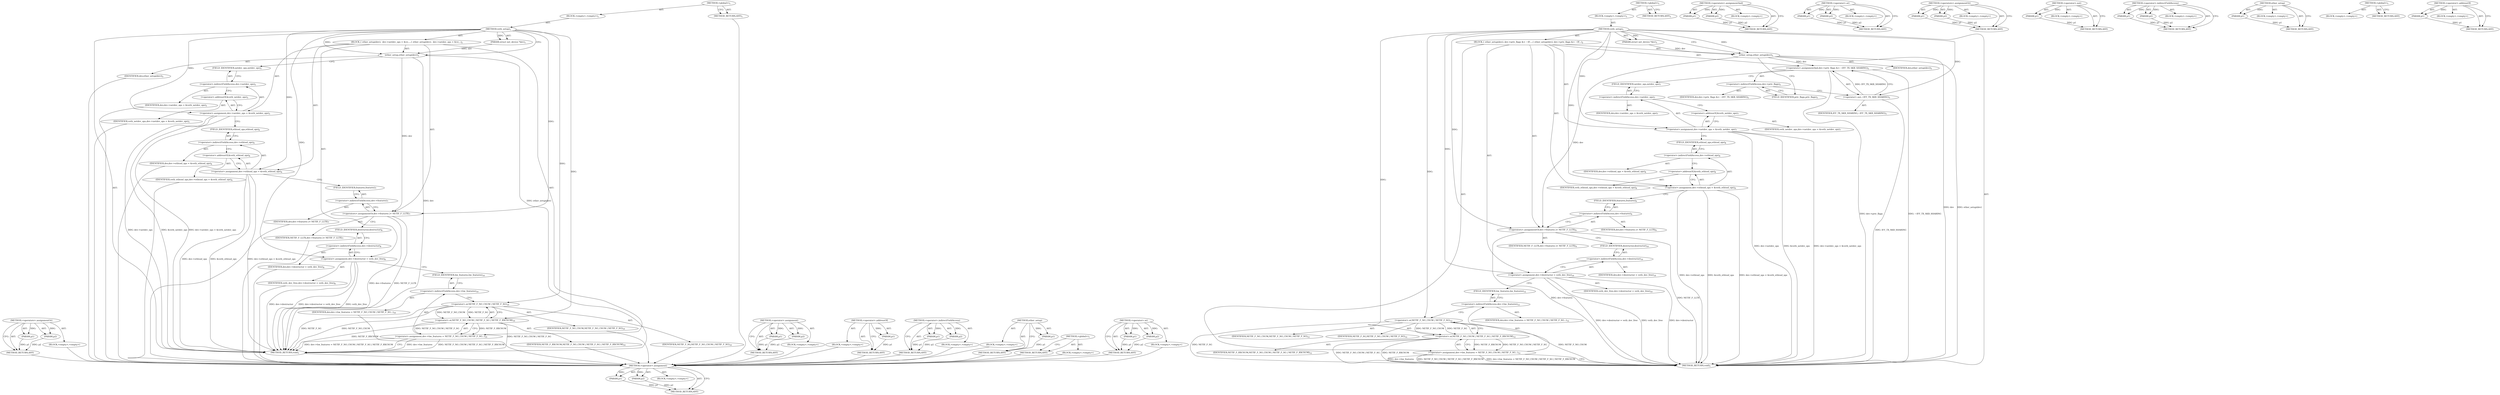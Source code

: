 digraph "&lt;operator&gt;.addressOf" {
vulnerable_79 [label=<(METHOD,&lt;operators&gt;.assignmentOr)>];
vulnerable_80 [label=<(PARAM,p1)>];
vulnerable_81 [label=<(PARAM,p2)>];
vulnerable_82 [label=<(BLOCK,&lt;empty&gt;,&lt;empty&gt;)>];
vulnerable_83 [label=<(METHOD_RETURN,ANY)>];
vulnerable_6 [label=<(METHOD,&lt;global&gt;)<SUB>1</SUB>>];
vulnerable_7 [label=<(BLOCK,&lt;empty&gt;,&lt;empty&gt;)<SUB>1</SUB>>];
vulnerable_8 [label=<(METHOD,veth_setup)<SUB>1</SUB>>];
vulnerable_9 [label=<(PARAM,struct net_device *dev)<SUB>1</SUB>>];
vulnerable_10 [label=<(BLOCK,{
 	ether_setup(dev);
 
 	dev-&gt;netdev_ops = &amp;ve...,{
 	ether_setup(dev);
 
 	dev-&gt;netdev_ops = &amp;ve...)<SUB>2</SUB>>];
vulnerable_11 [label=<(ether_setup,ether_setup(dev))<SUB>3</SUB>>];
vulnerable_12 [label=<(IDENTIFIER,dev,ether_setup(dev))<SUB>3</SUB>>];
vulnerable_13 [label=<(&lt;operator&gt;.assignment,dev-&gt;netdev_ops = &amp;veth_netdev_ops)<SUB>5</SUB>>];
vulnerable_14 [label=<(&lt;operator&gt;.indirectFieldAccess,dev-&gt;netdev_ops)<SUB>5</SUB>>];
vulnerable_15 [label=<(IDENTIFIER,dev,dev-&gt;netdev_ops = &amp;veth_netdev_ops)<SUB>5</SUB>>];
vulnerable_16 [label=<(FIELD_IDENTIFIER,netdev_ops,netdev_ops)<SUB>5</SUB>>];
vulnerable_17 [label=<(&lt;operator&gt;.addressOf,&amp;veth_netdev_ops)<SUB>5</SUB>>];
vulnerable_18 [label=<(IDENTIFIER,veth_netdev_ops,dev-&gt;netdev_ops = &amp;veth_netdev_ops)<SUB>5</SUB>>];
vulnerable_19 [label=<(&lt;operator&gt;.assignment,dev-&gt;ethtool_ops = &amp;veth_ethtool_ops)<SUB>6</SUB>>];
vulnerable_20 [label=<(&lt;operator&gt;.indirectFieldAccess,dev-&gt;ethtool_ops)<SUB>6</SUB>>];
vulnerable_21 [label=<(IDENTIFIER,dev,dev-&gt;ethtool_ops = &amp;veth_ethtool_ops)<SUB>6</SUB>>];
vulnerable_22 [label=<(FIELD_IDENTIFIER,ethtool_ops,ethtool_ops)<SUB>6</SUB>>];
vulnerable_23 [label=<(&lt;operator&gt;.addressOf,&amp;veth_ethtool_ops)<SUB>6</SUB>>];
vulnerable_24 [label=<(IDENTIFIER,veth_ethtool_ops,dev-&gt;ethtool_ops = &amp;veth_ethtool_ops)<SUB>6</SUB>>];
vulnerable_25 [label=<(&lt;operators&gt;.assignmentOr,dev-&gt;features |= NETIF_F_LLTX)<SUB>7</SUB>>];
vulnerable_26 [label=<(&lt;operator&gt;.indirectFieldAccess,dev-&gt;features)<SUB>7</SUB>>];
vulnerable_27 [label=<(IDENTIFIER,dev,dev-&gt;features |= NETIF_F_LLTX)<SUB>7</SUB>>];
vulnerable_28 [label=<(FIELD_IDENTIFIER,features,features)<SUB>7</SUB>>];
vulnerable_29 [label=<(IDENTIFIER,NETIF_F_LLTX,dev-&gt;features |= NETIF_F_LLTX)<SUB>7</SUB>>];
vulnerable_30 [label=<(&lt;operator&gt;.assignment,dev-&gt;destructor = veth_dev_free)<SUB>8</SUB>>];
vulnerable_31 [label=<(&lt;operator&gt;.indirectFieldAccess,dev-&gt;destructor)<SUB>8</SUB>>];
vulnerable_32 [label=<(IDENTIFIER,dev,dev-&gt;destructor = veth_dev_free)<SUB>8</SUB>>];
vulnerable_33 [label=<(FIELD_IDENTIFIER,destructor,destructor)<SUB>8</SUB>>];
vulnerable_34 [label=<(IDENTIFIER,veth_dev_free,dev-&gt;destructor = veth_dev_free)<SUB>8</SUB>>];
vulnerable_35 [label=<(&lt;operator&gt;.assignment,dev-&gt;hw_features = NETIF_F_NO_CSUM | NETIF_F_SG...)<SUB>10</SUB>>];
vulnerable_36 [label=<(&lt;operator&gt;.indirectFieldAccess,dev-&gt;hw_features)<SUB>10</SUB>>];
vulnerable_37 [label=<(IDENTIFIER,dev,dev-&gt;hw_features = NETIF_F_NO_CSUM | NETIF_F_SG...)<SUB>10</SUB>>];
vulnerable_38 [label=<(FIELD_IDENTIFIER,hw_features,hw_features)<SUB>10</SUB>>];
vulnerable_39 [label=<(&lt;operator&gt;.or,NETIF_F_NO_CSUM | NETIF_F_SG | NETIF_F_RXCSUM)<SUB>10</SUB>>];
vulnerable_40 [label=<(&lt;operator&gt;.or,NETIF_F_NO_CSUM | NETIF_F_SG)<SUB>10</SUB>>];
vulnerable_41 [label=<(IDENTIFIER,NETIF_F_NO_CSUM,NETIF_F_NO_CSUM | NETIF_F_SG)<SUB>10</SUB>>];
vulnerable_42 [label=<(IDENTIFIER,NETIF_F_SG,NETIF_F_NO_CSUM | NETIF_F_SG)<SUB>10</SUB>>];
vulnerable_43 [label=<(IDENTIFIER,NETIF_F_RXCSUM,NETIF_F_NO_CSUM | NETIF_F_SG | NETIF_F_RXCSUM)<SUB>10</SUB>>];
vulnerable_44 [label=<(METHOD_RETURN,void)<SUB>1</SUB>>];
vulnerable_46 [label=<(METHOD_RETURN,ANY)<SUB>1</SUB>>];
vulnerable_65 [label=<(METHOD,&lt;operator&gt;.assignment)>];
vulnerable_66 [label=<(PARAM,p1)>];
vulnerable_67 [label=<(PARAM,p2)>];
vulnerable_68 [label=<(BLOCK,&lt;empty&gt;,&lt;empty&gt;)>];
vulnerable_69 [label=<(METHOD_RETURN,ANY)>];
vulnerable_75 [label=<(METHOD,&lt;operator&gt;.addressOf)>];
vulnerable_76 [label=<(PARAM,p1)>];
vulnerable_77 [label=<(BLOCK,&lt;empty&gt;,&lt;empty&gt;)>];
vulnerable_78 [label=<(METHOD_RETURN,ANY)>];
vulnerable_70 [label=<(METHOD,&lt;operator&gt;.indirectFieldAccess)>];
vulnerable_71 [label=<(PARAM,p1)>];
vulnerable_72 [label=<(PARAM,p2)>];
vulnerable_73 [label=<(BLOCK,&lt;empty&gt;,&lt;empty&gt;)>];
vulnerable_74 [label=<(METHOD_RETURN,ANY)>];
vulnerable_61 [label=<(METHOD,ether_setup)>];
vulnerable_62 [label=<(PARAM,p1)>];
vulnerable_63 [label=<(BLOCK,&lt;empty&gt;,&lt;empty&gt;)>];
vulnerable_64 [label=<(METHOD_RETURN,ANY)>];
vulnerable_55 [label=<(METHOD,&lt;global&gt;)<SUB>1</SUB>>];
vulnerable_56 [label=<(BLOCK,&lt;empty&gt;,&lt;empty&gt;)>];
vulnerable_57 [label=<(METHOD_RETURN,ANY)>];
vulnerable_84 [label=<(METHOD,&lt;operator&gt;.or)>];
vulnerable_85 [label=<(PARAM,p1)>];
vulnerable_86 [label=<(PARAM,p2)>];
vulnerable_87 [label=<(BLOCK,&lt;empty&gt;,&lt;empty&gt;)>];
vulnerable_88 [label=<(METHOD_RETURN,ANY)>];
fixed_85 [label=<(METHOD,&lt;operator&gt;.assignment)>];
fixed_86 [label=<(PARAM,p1)>];
fixed_87 [label=<(PARAM,p2)>];
fixed_88 [label=<(BLOCK,&lt;empty&gt;,&lt;empty&gt;)>];
fixed_89 [label=<(METHOD_RETURN,ANY)>];
fixed_6 [label=<(METHOD,&lt;global&gt;)<SUB>1</SUB>>];
fixed_7 [label=<(BLOCK,&lt;empty&gt;,&lt;empty&gt;)<SUB>1</SUB>>];
fixed_8 [label=<(METHOD,veth_setup)<SUB>1</SUB>>];
fixed_9 [label=<(PARAM,struct net_device *dev)<SUB>1</SUB>>];
fixed_10 [label=<(BLOCK,{
 	ether_setup(dev);
 
	dev-&gt;priv_flags &amp;= ~IF...,{
 	ether_setup(dev);
 
	dev-&gt;priv_flags &amp;= ~IF...)<SUB>2</SUB>>];
fixed_11 [label=<(ether_setup,ether_setup(dev))<SUB>3</SUB>>];
fixed_12 [label=<(IDENTIFIER,dev,ether_setup(dev))<SUB>3</SUB>>];
fixed_13 [label=<(&lt;operators&gt;.assignmentAnd,dev-&gt;priv_flags &amp;= ~IFF_TX_SKB_SHARING)<SUB>5</SUB>>];
fixed_14 [label=<(&lt;operator&gt;.indirectFieldAccess,dev-&gt;priv_flags)<SUB>5</SUB>>];
fixed_15 [label=<(IDENTIFIER,dev,dev-&gt;priv_flags &amp;= ~IFF_TX_SKB_SHARING)<SUB>5</SUB>>];
fixed_16 [label=<(FIELD_IDENTIFIER,priv_flags,priv_flags)<SUB>5</SUB>>];
fixed_17 [label=<(&lt;operator&gt;.not,~IFF_TX_SKB_SHARING)<SUB>5</SUB>>];
fixed_18 [label=<(IDENTIFIER,IFF_TX_SKB_SHARING,~IFF_TX_SKB_SHARING)<SUB>5</SUB>>];
fixed_19 [label=<(&lt;operator&gt;.assignment,dev-&gt;netdev_ops = &amp;veth_netdev_ops)<SUB>7</SUB>>];
fixed_20 [label=<(&lt;operator&gt;.indirectFieldAccess,dev-&gt;netdev_ops)<SUB>7</SUB>>];
fixed_21 [label=<(IDENTIFIER,dev,dev-&gt;netdev_ops = &amp;veth_netdev_ops)<SUB>7</SUB>>];
fixed_22 [label=<(FIELD_IDENTIFIER,netdev_ops,netdev_ops)<SUB>7</SUB>>];
fixed_23 [label=<(&lt;operator&gt;.addressOf,&amp;veth_netdev_ops)<SUB>7</SUB>>];
fixed_24 [label=<(IDENTIFIER,veth_netdev_ops,dev-&gt;netdev_ops = &amp;veth_netdev_ops)<SUB>7</SUB>>];
fixed_25 [label=<(&lt;operator&gt;.assignment,dev-&gt;ethtool_ops = &amp;veth_ethtool_ops)<SUB>8</SUB>>];
fixed_26 [label=<(&lt;operator&gt;.indirectFieldAccess,dev-&gt;ethtool_ops)<SUB>8</SUB>>];
fixed_27 [label=<(IDENTIFIER,dev,dev-&gt;ethtool_ops = &amp;veth_ethtool_ops)<SUB>8</SUB>>];
fixed_28 [label=<(FIELD_IDENTIFIER,ethtool_ops,ethtool_ops)<SUB>8</SUB>>];
fixed_29 [label=<(&lt;operator&gt;.addressOf,&amp;veth_ethtool_ops)<SUB>8</SUB>>];
fixed_30 [label=<(IDENTIFIER,veth_ethtool_ops,dev-&gt;ethtool_ops = &amp;veth_ethtool_ops)<SUB>8</SUB>>];
fixed_31 [label=<(&lt;operators&gt;.assignmentOr,dev-&gt;features |= NETIF_F_LLTX)<SUB>9</SUB>>];
fixed_32 [label=<(&lt;operator&gt;.indirectFieldAccess,dev-&gt;features)<SUB>9</SUB>>];
fixed_33 [label=<(IDENTIFIER,dev,dev-&gt;features |= NETIF_F_LLTX)<SUB>9</SUB>>];
fixed_34 [label=<(FIELD_IDENTIFIER,features,features)<SUB>9</SUB>>];
fixed_35 [label=<(IDENTIFIER,NETIF_F_LLTX,dev-&gt;features |= NETIF_F_LLTX)<SUB>9</SUB>>];
fixed_36 [label=<(&lt;operator&gt;.assignment,dev-&gt;destructor = veth_dev_free)<SUB>10</SUB>>];
fixed_37 [label=<(&lt;operator&gt;.indirectFieldAccess,dev-&gt;destructor)<SUB>10</SUB>>];
fixed_38 [label=<(IDENTIFIER,dev,dev-&gt;destructor = veth_dev_free)<SUB>10</SUB>>];
fixed_39 [label=<(FIELD_IDENTIFIER,destructor,destructor)<SUB>10</SUB>>];
fixed_40 [label=<(IDENTIFIER,veth_dev_free,dev-&gt;destructor = veth_dev_free)<SUB>10</SUB>>];
fixed_41 [label=<(&lt;operator&gt;.assignment,dev-&gt;hw_features = NETIF_F_NO_CSUM | NETIF_F_SG...)<SUB>12</SUB>>];
fixed_42 [label=<(&lt;operator&gt;.indirectFieldAccess,dev-&gt;hw_features)<SUB>12</SUB>>];
fixed_43 [label=<(IDENTIFIER,dev,dev-&gt;hw_features = NETIF_F_NO_CSUM | NETIF_F_SG...)<SUB>12</SUB>>];
fixed_44 [label=<(FIELD_IDENTIFIER,hw_features,hw_features)<SUB>12</SUB>>];
fixed_45 [label=<(&lt;operator&gt;.or,NETIF_F_NO_CSUM | NETIF_F_SG | NETIF_F_RXCSUM)<SUB>12</SUB>>];
fixed_46 [label=<(&lt;operator&gt;.or,NETIF_F_NO_CSUM | NETIF_F_SG)<SUB>12</SUB>>];
fixed_47 [label=<(IDENTIFIER,NETIF_F_NO_CSUM,NETIF_F_NO_CSUM | NETIF_F_SG)<SUB>12</SUB>>];
fixed_48 [label=<(IDENTIFIER,NETIF_F_SG,NETIF_F_NO_CSUM | NETIF_F_SG)<SUB>12</SUB>>];
fixed_49 [label=<(IDENTIFIER,NETIF_F_RXCSUM,NETIF_F_NO_CSUM | NETIF_F_SG | NETIF_F_RXCSUM)<SUB>12</SUB>>];
fixed_50 [label=<(METHOD_RETURN,void)<SUB>1</SUB>>];
fixed_52 [label=<(METHOD_RETURN,ANY)<SUB>1</SUB>>];
fixed_71 [label=<(METHOD,&lt;operators&gt;.assignmentAnd)>];
fixed_72 [label=<(PARAM,p1)>];
fixed_73 [label=<(PARAM,p2)>];
fixed_74 [label=<(BLOCK,&lt;empty&gt;,&lt;empty&gt;)>];
fixed_75 [label=<(METHOD_RETURN,ANY)>];
fixed_99 [label=<(METHOD,&lt;operator&gt;.or)>];
fixed_100 [label=<(PARAM,p1)>];
fixed_101 [label=<(PARAM,p2)>];
fixed_102 [label=<(BLOCK,&lt;empty&gt;,&lt;empty&gt;)>];
fixed_103 [label=<(METHOD_RETURN,ANY)>];
fixed_94 [label=<(METHOD,&lt;operators&gt;.assignmentOr)>];
fixed_95 [label=<(PARAM,p1)>];
fixed_96 [label=<(PARAM,p2)>];
fixed_97 [label=<(BLOCK,&lt;empty&gt;,&lt;empty&gt;)>];
fixed_98 [label=<(METHOD_RETURN,ANY)>];
fixed_81 [label=<(METHOD,&lt;operator&gt;.not)>];
fixed_82 [label=<(PARAM,p1)>];
fixed_83 [label=<(BLOCK,&lt;empty&gt;,&lt;empty&gt;)>];
fixed_84 [label=<(METHOD_RETURN,ANY)>];
fixed_76 [label=<(METHOD,&lt;operator&gt;.indirectFieldAccess)>];
fixed_77 [label=<(PARAM,p1)>];
fixed_78 [label=<(PARAM,p2)>];
fixed_79 [label=<(BLOCK,&lt;empty&gt;,&lt;empty&gt;)>];
fixed_80 [label=<(METHOD_RETURN,ANY)>];
fixed_67 [label=<(METHOD,ether_setup)>];
fixed_68 [label=<(PARAM,p1)>];
fixed_69 [label=<(BLOCK,&lt;empty&gt;,&lt;empty&gt;)>];
fixed_70 [label=<(METHOD_RETURN,ANY)>];
fixed_61 [label=<(METHOD,&lt;global&gt;)<SUB>1</SUB>>];
fixed_62 [label=<(BLOCK,&lt;empty&gt;,&lt;empty&gt;)>];
fixed_63 [label=<(METHOD_RETURN,ANY)>];
fixed_90 [label=<(METHOD,&lt;operator&gt;.addressOf)>];
fixed_91 [label=<(PARAM,p1)>];
fixed_92 [label=<(BLOCK,&lt;empty&gt;,&lt;empty&gt;)>];
fixed_93 [label=<(METHOD_RETURN,ANY)>];
vulnerable_79 -> vulnerable_80  [key=0, label="AST: "];
vulnerable_79 -> vulnerable_80  [key=1, label="DDG: "];
vulnerable_79 -> vulnerable_82  [key=0, label="AST: "];
vulnerable_79 -> vulnerable_81  [key=0, label="AST: "];
vulnerable_79 -> vulnerable_81  [key=1, label="DDG: "];
vulnerable_79 -> vulnerable_83  [key=0, label="AST: "];
vulnerable_79 -> vulnerable_83  [key=1, label="CFG: "];
vulnerable_80 -> vulnerable_83  [key=0, label="DDG: p1"];
vulnerable_81 -> vulnerable_83  [key=0, label="DDG: p2"];
vulnerable_82 -> fixed_85  [key=0];
vulnerable_83 -> fixed_85  [key=0];
vulnerable_6 -> vulnerable_7  [key=0, label="AST: "];
vulnerable_6 -> vulnerable_46  [key=0, label="AST: "];
vulnerable_6 -> vulnerable_46  [key=1, label="CFG: "];
vulnerable_7 -> vulnerable_8  [key=0, label="AST: "];
vulnerable_8 -> vulnerable_9  [key=0, label="AST: "];
vulnerable_8 -> vulnerable_9  [key=1, label="DDG: "];
vulnerable_8 -> vulnerable_10  [key=0, label="AST: "];
vulnerable_8 -> vulnerable_44  [key=0, label="AST: "];
vulnerable_8 -> vulnerable_11  [key=0, label="CFG: "];
vulnerable_8 -> vulnerable_11  [key=1, label="DDG: "];
vulnerable_8 -> vulnerable_13  [key=0, label="DDG: "];
vulnerable_8 -> vulnerable_19  [key=0, label="DDG: "];
vulnerable_8 -> vulnerable_25  [key=0, label="DDG: "];
vulnerable_8 -> vulnerable_30  [key=0, label="DDG: "];
vulnerable_8 -> vulnerable_39  [key=0, label="DDG: "];
vulnerable_8 -> vulnerable_40  [key=0, label="DDG: "];
vulnerable_9 -> vulnerable_11  [key=0, label="DDG: dev"];
vulnerable_10 -> vulnerable_11  [key=0, label="AST: "];
vulnerable_10 -> vulnerable_13  [key=0, label="AST: "];
vulnerable_10 -> vulnerable_19  [key=0, label="AST: "];
vulnerable_10 -> vulnerable_25  [key=0, label="AST: "];
vulnerable_10 -> vulnerable_30  [key=0, label="AST: "];
vulnerable_10 -> vulnerable_35  [key=0, label="AST: "];
vulnerable_11 -> vulnerable_12  [key=0, label="AST: "];
vulnerable_11 -> vulnerable_16  [key=0, label="CFG: "];
vulnerable_11 -> vulnerable_44  [key=0, label="DDG: dev"];
vulnerable_11 -> vulnerable_44  [key=1, label="DDG: ether_setup(dev)"];
vulnerable_11 -> vulnerable_25  [key=0, label="DDG: dev"];
vulnerable_12 -> fixed_85  [key=0];
vulnerable_13 -> vulnerable_14  [key=0, label="AST: "];
vulnerable_13 -> vulnerable_17  [key=0, label="AST: "];
vulnerable_13 -> vulnerable_22  [key=0, label="CFG: "];
vulnerable_13 -> vulnerable_44  [key=0, label="DDG: dev-&gt;netdev_ops"];
vulnerable_13 -> vulnerable_44  [key=1, label="DDG: &amp;veth_netdev_ops"];
vulnerable_13 -> vulnerable_44  [key=2, label="DDG: dev-&gt;netdev_ops = &amp;veth_netdev_ops"];
vulnerable_14 -> vulnerable_15  [key=0, label="AST: "];
vulnerable_14 -> vulnerable_16  [key=0, label="AST: "];
vulnerable_14 -> vulnerable_17  [key=0, label="CFG: "];
vulnerable_15 -> fixed_85  [key=0];
vulnerable_16 -> vulnerable_14  [key=0, label="CFG: "];
vulnerable_17 -> vulnerable_18  [key=0, label="AST: "];
vulnerable_17 -> vulnerable_13  [key=0, label="CFG: "];
vulnerable_18 -> fixed_85  [key=0];
vulnerable_19 -> vulnerable_20  [key=0, label="AST: "];
vulnerable_19 -> vulnerable_23  [key=0, label="AST: "];
vulnerable_19 -> vulnerable_28  [key=0, label="CFG: "];
vulnerable_19 -> vulnerable_44  [key=0, label="DDG: dev-&gt;ethtool_ops"];
vulnerable_19 -> vulnerable_44  [key=1, label="DDG: &amp;veth_ethtool_ops"];
vulnerable_19 -> vulnerable_44  [key=2, label="DDG: dev-&gt;ethtool_ops = &amp;veth_ethtool_ops"];
vulnerable_20 -> vulnerable_21  [key=0, label="AST: "];
vulnerable_20 -> vulnerable_22  [key=0, label="AST: "];
vulnerable_20 -> vulnerable_23  [key=0, label="CFG: "];
vulnerable_21 -> fixed_85  [key=0];
vulnerable_22 -> vulnerable_20  [key=0, label="CFG: "];
vulnerable_23 -> vulnerable_24  [key=0, label="AST: "];
vulnerable_23 -> vulnerable_19  [key=0, label="CFG: "];
vulnerable_24 -> fixed_85  [key=0];
vulnerable_25 -> vulnerable_26  [key=0, label="AST: "];
vulnerable_25 -> vulnerable_29  [key=0, label="AST: "];
vulnerable_25 -> vulnerable_33  [key=0, label="CFG: "];
vulnerable_25 -> vulnerable_44  [key=0, label="DDG: dev-&gt;features"];
vulnerable_25 -> vulnerable_44  [key=1, label="DDG: NETIF_F_LLTX"];
vulnerable_26 -> vulnerable_27  [key=0, label="AST: "];
vulnerable_26 -> vulnerable_28  [key=0, label="AST: "];
vulnerable_26 -> vulnerable_25  [key=0, label="CFG: "];
vulnerable_27 -> fixed_85  [key=0];
vulnerable_28 -> vulnerable_26  [key=0, label="CFG: "];
vulnerable_29 -> fixed_85  [key=0];
vulnerable_30 -> vulnerable_31  [key=0, label="AST: "];
vulnerable_30 -> vulnerable_34  [key=0, label="AST: "];
vulnerable_30 -> vulnerable_38  [key=0, label="CFG: "];
vulnerable_30 -> vulnerable_44  [key=0, label="DDG: dev-&gt;destructor"];
vulnerable_30 -> vulnerable_44  [key=1, label="DDG: dev-&gt;destructor = veth_dev_free"];
vulnerable_30 -> vulnerable_44  [key=2, label="DDG: veth_dev_free"];
vulnerable_31 -> vulnerable_32  [key=0, label="AST: "];
vulnerable_31 -> vulnerable_33  [key=0, label="AST: "];
vulnerable_31 -> vulnerable_30  [key=0, label="CFG: "];
vulnerable_32 -> fixed_85  [key=0];
vulnerable_33 -> vulnerable_31  [key=0, label="CFG: "];
vulnerable_34 -> fixed_85  [key=0];
vulnerable_35 -> vulnerable_36  [key=0, label="AST: "];
vulnerable_35 -> vulnerable_39  [key=0, label="AST: "];
vulnerable_35 -> vulnerable_44  [key=0, label="CFG: "];
vulnerable_35 -> vulnerable_44  [key=1, label="DDG: dev-&gt;hw_features"];
vulnerable_35 -> vulnerable_44  [key=2, label="DDG: NETIF_F_NO_CSUM | NETIF_F_SG | NETIF_F_RXCSUM"];
vulnerable_35 -> vulnerable_44  [key=3, label="DDG: dev-&gt;hw_features = NETIF_F_NO_CSUM | NETIF_F_SG | NETIF_F_RXCSUM"];
vulnerable_36 -> vulnerable_37  [key=0, label="AST: "];
vulnerable_36 -> vulnerable_38  [key=0, label="AST: "];
vulnerable_36 -> vulnerable_40  [key=0, label="CFG: "];
vulnerable_37 -> fixed_85  [key=0];
vulnerable_38 -> vulnerable_36  [key=0, label="CFG: "];
vulnerable_39 -> vulnerable_40  [key=0, label="AST: "];
vulnerable_39 -> vulnerable_43  [key=0, label="AST: "];
vulnerable_39 -> vulnerable_35  [key=0, label="CFG: "];
vulnerable_39 -> vulnerable_35  [key=1, label="DDG: NETIF_F_NO_CSUM | NETIF_F_SG"];
vulnerable_39 -> vulnerable_35  [key=2, label="DDG: NETIF_F_RXCSUM"];
vulnerable_39 -> vulnerable_44  [key=0, label="DDG: NETIF_F_NO_CSUM | NETIF_F_SG"];
vulnerable_39 -> vulnerable_44  [key=1, label="DDG: NETIF_F_RXCSUM"];
vulnerable_40 -> vulnerable_41  [key=0, label="AST: "];
vulnerable_40 -> vulnerable_42  [key=0, label="AST: "];
vulnerable_40 -> vulnerable_39  [key=0, label="CFG: "];
vulnerable_40 -> vulnerable_39  [key=1, label="DDG: NETIF_F_NO_CSUM"];
vulnerable_40 -> vulnerable_39  [key=2, label="DDG: NETIF_F_SG"];
vulnerable_40 -> vulnerable_44  [key=0, label="DDG: NETIF_F_SG"];
vulnerable_40 -> vulnerable_44  [key=1, label="DDG: NETIF_F_NO_CSUM"];
vulnerable_41 -> fixed_85  [key=0];
vulnerable_42 -> fixed_85  [key=0];
vulnerable_43 -> fixed_85  [key=0];
vulnerable_44 -> fixed_85  [key=0];
vulnerable_46 -> fixed_85  [key=0];
vulnerable_65 -> vulnerable_66  [key=0, label="AST: "];
vulnerable_65 -> vulnerable_66  [key=1, label="DDG: "];
vulnerable_65 -> vulnerable_68  [key=0, label="AST: "];
vulnerable_65 -> vulnerable_67  [key=0, label="AST: "];
vulnerable_65 -> vulnerable_67  [key=1, label="DDG: "];
vulnerable_65 -> vulnerable_69  [key=0, label="AST: "];
vulnerable_65 -> vulnerable_69  [key=1, label="CFG: "];
vulnerable_66 -> vulnerable_69  [key=0, label="DDG: p1"];
vulnerable_67 -> vulnerable_69  [key=0, label="DDG: p2"];
vulnerable_68 -> fixed_85  [key=0];
vulnerable_69 -> fixed_85  [key=0];
vulnerable_75 -> vulnerable_76  [key=0, label="AST: "];
vulnerable_75 -> vulnerable_76  [key=1, label="DDG: "];
vulnerable_75 -> vulnerable_77  [key=0, label="AST: "];
vulnerable_75 -> vulnerable_78  [key=0, label="AST: "];
vulnerable_75 -> vulnerable_78  [key=1, label="CFG: "];
vulnerable_76 -> vulnerable_78  [key=0, label="DDG: p1"];
vulnerable_77 -> fixed_85  [key=0];
vulnerable_78 -> fixed_85  [key=0];
vulnerable_70 -> vulnerable_71  [key=0, label="AST: "];
vulnerable_70 -> vulnerable_71  [key=1, label="DDG: "];
vulnerable_70 -> vulnerable_73  [key=0, label="AST: "];
vulnerable_70 -> vulnerable_72  [key=0, label="AST: "];
vulnerable_70 -> vulnerable_72  [key=1, label="DDG: "];
vulnerable_70 -> vulnerable_74  [key=0, label="AST: "];
vulnerable_70 -> vulnerable_74  [key=1, label="CFG: "];
vulnerable_71 -> vulnerable_74  [key=0, label="DDG: p1"];
vulnerable_72 -> vulnerable_74  [key=0, label="DDG: p2"];
vulnerable_73 -> fixed_85  [key=0];
vulnerable_74 -> fixed_85  [key=0];
vulnerable_61 -> vulnerable_62  [key=0, label="AST: "];
vulnerable_61 -> vulnerable_62  [key=1, label="DDG: "];
vulnerable_61 -> vulnerable_63  [key=0, label="AST: "];
vulnerable_61 -> vulnerable_64  [key=0, label="AST: "];
vulnerable_61 -> vulnerable_64  [key=1, label="CFG: "];
vulnerable_62 -> vulnerable_64  [key=0, label="DDG: p1"];
vulnerable_63 -> fixed_85  [key=0];
vulnerable_64 -> fixed_85  [key=0];
vulnerable_55 -> vulnerable_56  [key=0, label="AST: "];
vulnerable_55 -> vulnerable_57  [key=0, label="AST: "];
vulnerable_55 -> vulnerable_57  [key=1, label="CFG: "];
vulnerable_56 -> fixed_85  [key=0];
vulnerable_57 -> fixed_85  [key=0];
vulnerable_84 -> vulnerable_85  [key=0, label="AST: "];
vulnerable_84 -> vulnerable_85  [key=1, label="DDG: "];
vulnerable_84 -> vulnerable_87  [key=0, label="AST: "];
vulnerable_84 -> vulnerable_86  [key=0, label="AST: "];
vulnerable_84 -> vulnerable_86  [key=1, label="DDG: "];
vulnerable_84 -> vulnerable_88  [key=0, label="AST: "];
vulnerable_84 -> vulnerable_88  [key=1, label="CFG: "];
vulnerable_85 -> vulnerable_88  [key=0, label="DDG: p1"];
vulnerable_86 -> vulnerable_88  [key=0, label="DDG: p2"];
vulnerable_87 -> fixed_85  [key=0];
vulnerable_88 -> fixed_85  [key=0];
fixed_85 -> fixed_86  [key=0, label="AST: "];
fixed_85 -> fixed_86  [key=1, label="DDG: "];
fixed_85 -> fixed_88  [key=0, label="AST: "];
fixed_85 -> fixed_87  [key=0, label="AST: "];
fixed_85 -> fixed_87  [key=1, label="DDG: "];
fixed_85 -> fixed_89  [key=0, label="AST: "];
fixed_85 -> fixed_89  [key=1, label="CFG: "];
fixed_86 -> fixed_89  [key=0, label="DDG: p1"];
fixed_87 -> fixed_89  [key=0, label="DDG: p2"];
fixed_6 -> fixed_7  [key=0, label="AST: "];
fixed_6 -> fixed_52  [key=0, label="AST: "];
fixed_6 -> fixed_52  [key=1, label="CFG: "];
fixed_7 -> fixed_8  [key=0, label="AST: "];
fixed_8 -> fixed_9  [key=0, label="AST: "];
fixed_8 -> fixed_9  [key=1, label="DDG: "];
fixed_8 -> fixed_10  [key=0, label="AST: "];
fixed_8 -> fixed_50  [key=0, label="AST: "];
fixed_8 -> fixed_11  [key=0, label="CFG: "];
fixed_8 -> fixed_11  [key=1, label="DDG: "];
fixed_8 -> fixed_19  [key=0, label="DDG: "];
fixed_8 -> fixed_25  [key=0, label="DDG: "];
fixed_8 -> fixed_31  [key=0, label="DDG: "];
fixed_8 -> fixed_36  [key=0, label="DDG: "];
fixed_8 -> fixed_17  [key=0, label="DDG: "];
fixed_8 -> fixed_45  [key=0, label="DDG: "];
fixed_8 -> fixed_46  [key=0, label="DDG: "];
fixed_9 -> fixed_11  [key=0, label="DDG: dev"];
fixed_10 -> fixed_11  [key=0, label="AST: "];
fixed_10 -> fixed_13  [key=0, label="AST: "];
fixed_10 -> fixed_19  [key=0, label="AST: "];
fixed_10 -> fixed_25  [key=0, label="AST: "];
fixed_10 -> fixed_31  [key=0, label="AST: "];
fixed_10 -> fixed_36  [key=0, label="AST: "];
fixed_10 -> fixed_41  [key=0, label="AST: "];
fixed_11 -> fixed_12  [key=0, label="AST: "];
fixed_11 -> fixed_16  [key=0, label="CFG: "];
fixed_11 -> fixed_50  [key=0, label="DDG: dev"];
fixed_11 -> fixed_50  [key=1, label="DDG: ether_setup(dev)"];
fixed_11 -> fixed_13  [key=0, label="DDG: dev"];
fixed_11 -> fixed_31  [key=0, label="DDG: dev"];
fixed_13 -> fixed_14  [key=0, label="AST: "];
fixed_13 -> fixed_17  [key=0, label="AST: "];
fixed_13 -> fixed_22  [key=0, label="CFG: "];
fixed_13 -> fixed_50  [key=0, label="DDG: dev-&gt;priv_flags"];
fixed_13 -> fixed_50  [key=1, label="DDG: ~IFF_TX_SKB_SHARING"];
fixed_14 -> fixed_15  [key=0, label="AST: "];
fixed_14 -> fixed_16  [key=0, label="AST: "];
fixed_14 -> fixed_17  [key=0, label="CFG: "];
fixed_16 -> fixed_14  [key=0, label="CFG: "];
fixed_17 -> fixed_18  [key=0, label="AST: "];
fixed_17 -> fixed_13  [key=0, label="CFG: "];
fixed_17 -> fixed_13  [key=1, label="DDG: IFF_TX_SKB_SHARING"];
fixed_17 -> fixed_50  [key=0, label="DDG: IFF_TX_SKB_SHARING"];
fixed_19 -> fixed_20  [key=0, label="AST: "];
fixed_19 -> fixed_23  [key=0, label="AST: "];
fixed_19 -> fixed_28  [key=0, label="CFG: "];
fixed_19 -> fixed_50  [key=0, label="DDG: dev-&gt;netdev_ops"];
fixed_19 -> fixed_50  [key=1, label="DDG: &amp;veth_netdev_ops"];
fixed_19 -> fixed_50  [key=2, label="DDG: dev-&gt;netdev_ops = &amp;veth_netdev_ops"];
fixed_20 -> fixed_21  [key=0, label="AST: "];
fixed_20 -> fixed_22  [key=0, label="AST: "];
fixed_20 -> fixed_23  [key=0, label="CFG: "];
fixed_22 -> fixed_20  [key=0, label="CFG: "];
fixed_23 -> fixed_24  [key=0, label="AST: "];
fixed_23 -> fixed_19  [key=0, label="CFG: "];
fixed_25 -> fixed_26  [key=0, label="AST: "];
fixed_25 -> fixed_29  [key=0, label="AST: "];
fixed_25 -> fixed_34  [key=0, label="CFG: "];
fixed_25 -> fixed_50  [key=0, label="DDG: dev-&gt;ethtool_ops"];
fixed_25 -> fixed_50  [key=1, label="DDG: &amp;veth_ethtool_ops"];
fixed_25 -> fixed_50  [key=2, label="DDG: dev-&gt;ethtool_ops = &amp;veth_ethtool_ops"];
fixed_26 -> fixed_27  [key=0, label="AST: "];
fixed_26 -> fixed_28  [key=0, label="AST: "];
fixed_26 -> fixed_29  [key=0, label="CFG: "];
fixed_28 -> fixed_26  [key=0, label="CFG: "];
fixed_29 -> fixed_30  [key=0, label="AST: "];
fixed_29 -> fixed_25  [key=0, label="CFG: "];
fixed_31 -> fixed_32  [key=0, label="AST: "];
fixed_31 -> fixed_35  [key=0, label="AST: "];
fixed_31 -> fixed_39  [key=0, label="CFG: "];
fixed_31 -> fixed_50  [key=0, label="DDG: dev-&gt;features"];
fixed_31 -> fixed_50  [key=1, label="DDG: NETIF_F_LLTX"];
fixed_32 -> fixed_33  [key=0, label="AST: "];
fixed_32 -> fixed_34  [key=0, label="AST: "];
fixed_32 -> fixed_31  [key=0, label="CFG: "];
fixed_34 -> fixed_32  [key=0, label="CFG: "];
fixed_36 -> fixed_37  [key=0, label="AST: "];
fixed_36 -> fixed_40  [key=0, label="AST: "];
fixed_36 -> fixed_44  [key=0, label="CFG: "];
fixed_36 -> fixed_50  [key=0, label="DDG: dev-&gt;destructor"];
fixed_36 -> fixed_50  [key=1, label="DDG: dev-&gt;destructor = veth_dev_free"];
fixed_36 -> fixed_50  [key=2, label="DDG: veth_dev_free"];
fixed_37 -> fixed_38  [key=0, label="AST: "];
fixed_37 -> fixed_39  [key=0, label="AST: "];
fixed_37 -> fixed_36  [key=0, label="CFG: "];
fixed_39 -> fixed_37  [key=0, label="CFG: "];
fixed_41 -> fixed_42  [key=0, label="AST: "];
fixed_41 -> fixed_45  [key=0, label="AST: "];
fixed_41 -> fixed_50  [key=0, label="CFG: "];
fixed_41 -> fixed_50  [key=1, label="DDG: dev-&gt;hw_features"];
fixed_41 -> fixed_50  [key=2, label="DDG: NETIF_F_NO_CSUM | NETIF_F_SG | NETIF_F_RXCSUM"];
fixed_41 -> fixed_50  [key=3, label="DDG: dev-&gt;hw_features = NETIF_F_NO_CSUM | NETIF_F_SG | NETIF_F_RXCSUM"];
fixed_42 -> fixed_43  [key=0, label="AST: "];
fixed_42 -> fixed_44  [key=0, label="AST: "];
fixed_42 -> fixed_46  [key=0, label="CFG: "];
fixed_44 -> fixed_42  [key=0, label="CFG: "];
fixed_45 -> fixed_46  [key=0, label="AST: "];
fixed_45 -> fixed_49  [key=0, label="AST: "];
fixed_45 -> fixed_41  [key=0, label="CFG: "];
fixed_45 -> fixed_41  [key=1, label="DDG: NETIF_F_NO_CSUM | NETIF_F_SG"];
fixed_45 -> fixed_41  [key=2, label="DDG: NETIF_F_RXCSUM"];
fixed_45 -> fixed_50  [key=0, label="DDG: NETIF_F_NO_CSUM | NETIF_F_SG"];
fixed_45 -> fixed_50  [key=1, label="DDG: NETIF_F_RXCSUM"];
fixed_46 -> fixed_47  [key=0, label="AST: "];
fixed_46 -> fixed_48  [key=0, label="AST: "];
fixed_46 -> fixed_45  [key=0, label="CFG: "];
fixed_46 -> fixed_45  [key=1, label="DDG: NETIF_F_NO_CSUM"];
fixed_46 -> fixed_45  [key=2, label="DDG: NETIF_F_SG"];
fixed_46 -> fixed_50  [key=0, label="DDG: NETIF_F_SG"];
fixed_46 -> fixed_50  [key=1, label="DDG: NETIF_F_NO_CSUM"];
fixed_71 -> fixed_72  [key=0, label="AST: "];
fixed_71 -> fixed_72  [key=1, label="DDG: "];
fixed_71 -> fixed_74  [key=0, label="AST: "];
fixed_71 -> fixed_73  [key=0, label="AST: "];
fixed_71 -> fixed_73  [key=1, label="DDG: "];
fixed_71 -> fixed_75  [key=0, label="AST: "];
fixed_71 -> fixed_75  [key=1, label="CFG: "];
fixed_72 -> fixed_75  [key=0, label="DDG: p1"];
fixed_73 -> fixed_75  [key=0, label="DDG: p2"];
fixed_99 -> fixed_100  [key=0, label="AST: "];
fixed_99 -> fixed_100  [key=1, label="DDG: "];
fixed_99 -> fixed_102  [key=0, label="AST: "];
fixed_99 -> fixed_101  [key=0, label="AST: "];
fixed_99 -> fixed_101  [key=1, label="DDG: "];
fixed_99 -> fixed_103  [key=0, label="AST: "];
fixed_99 -> fixed_103  [key=1, label="CFG: "];
fixed_100 -> fixed_103  [key=0, label="DDG: p1"];
fixed_101 -> fixed_103  [key=0, label="DDG: p2"];
fixed_94 -> fixed_95  [key=0, label="AST: "];
fixed_94 -> fixed_95  [key=1, label="DDG: "];
fixed_94 -> fixed_97  [key=0, label="AST: "];
fixed_94 -> fixed_96  [key=0, label="AST: "];
fixed_94 -> fixed_96  [key=1, label="DDG: "];
fixed_94 -> fixed_98  [key=0, label="AST: "];
fixed_94 -> fixed_98  [key=1, label="CFG: "];
fixed_95 -> fixed_98  [key=0, label="DDG: p1"];
fixed_96 -> fixed_98  [key=0, label="DDG: p2"];
fixed_81 -> fixed_82  [key=0, label="AST: "];
fixed_81 -> fixed_82  [key=1, label="DDG: "];
fixed_81 -> fixed_83  [key=0, label="AST: "];
fixed_81 -> fixed_84  [key=0, label="AST: "];
fixed_81 -> fixed_84  [key=1, label="CFG: "];
fixed_82 -> fixed_84  [key=0, label="DDG: p1"];
fixed_76 -> fixed_77  [key=0, label="AST: "];
fixed_76 -> fixed_77  [key=1, label="DDG: "];
fixed_76 -> fixed_79  [key=0, label="AST: "];
fixed_76 -> fixed_78  [key=0, label="AST: "];
fixed_76 -> fixed_78  [key=1, label="DDG: "];
fixed_76 -> fixed_80  [key=0, label="AST: "];
fixed_76 -> fixed_80  [key=1, label="CFG: "];
fixed_77 -> fixed_80  [key=0, label="DDG: p1"];
fixed_78 -> fixed_80  [key=0, label="DDG: p2"];
fixed_67 -> fixed_68  [key=0, label="AST: "];
fixed_67 -> fixed_68  [key=1, label="DDG: "];
fixed_67 -> fixed_69  [key=0, label="AST: "];
fixed_67 -> fixed_70  [key=0, label="AST: "];
fixed_67 -> fixed_70  [key=1, label="CFG: "];
fixed_68 -> fixed_70  [key=0, label="DDG: p1"];
fixed_61 -> fixed_62  [key=0, label="AST: "];
fixed_61 -> fixed_63  [key=0, label="AST: "];
fixed_61 -> fixed_63  [key=1, label="CFG: "];
fixed_90 -> fixed_91  [key=0, label="AST: "];
fixed_90 -> fixed_91  [key=1, label="DDG: "];
fixed_90 -> fixed_92  [key=0, label="AST: "];
fixed_90 -> fixed_93  [key=0, label="AST: "];
fixed_90 -> fixed_93  [key=1, label="CFG: "];
fixed_91 -> fixed_93  [key=0, label="DDG: p1"];
}
